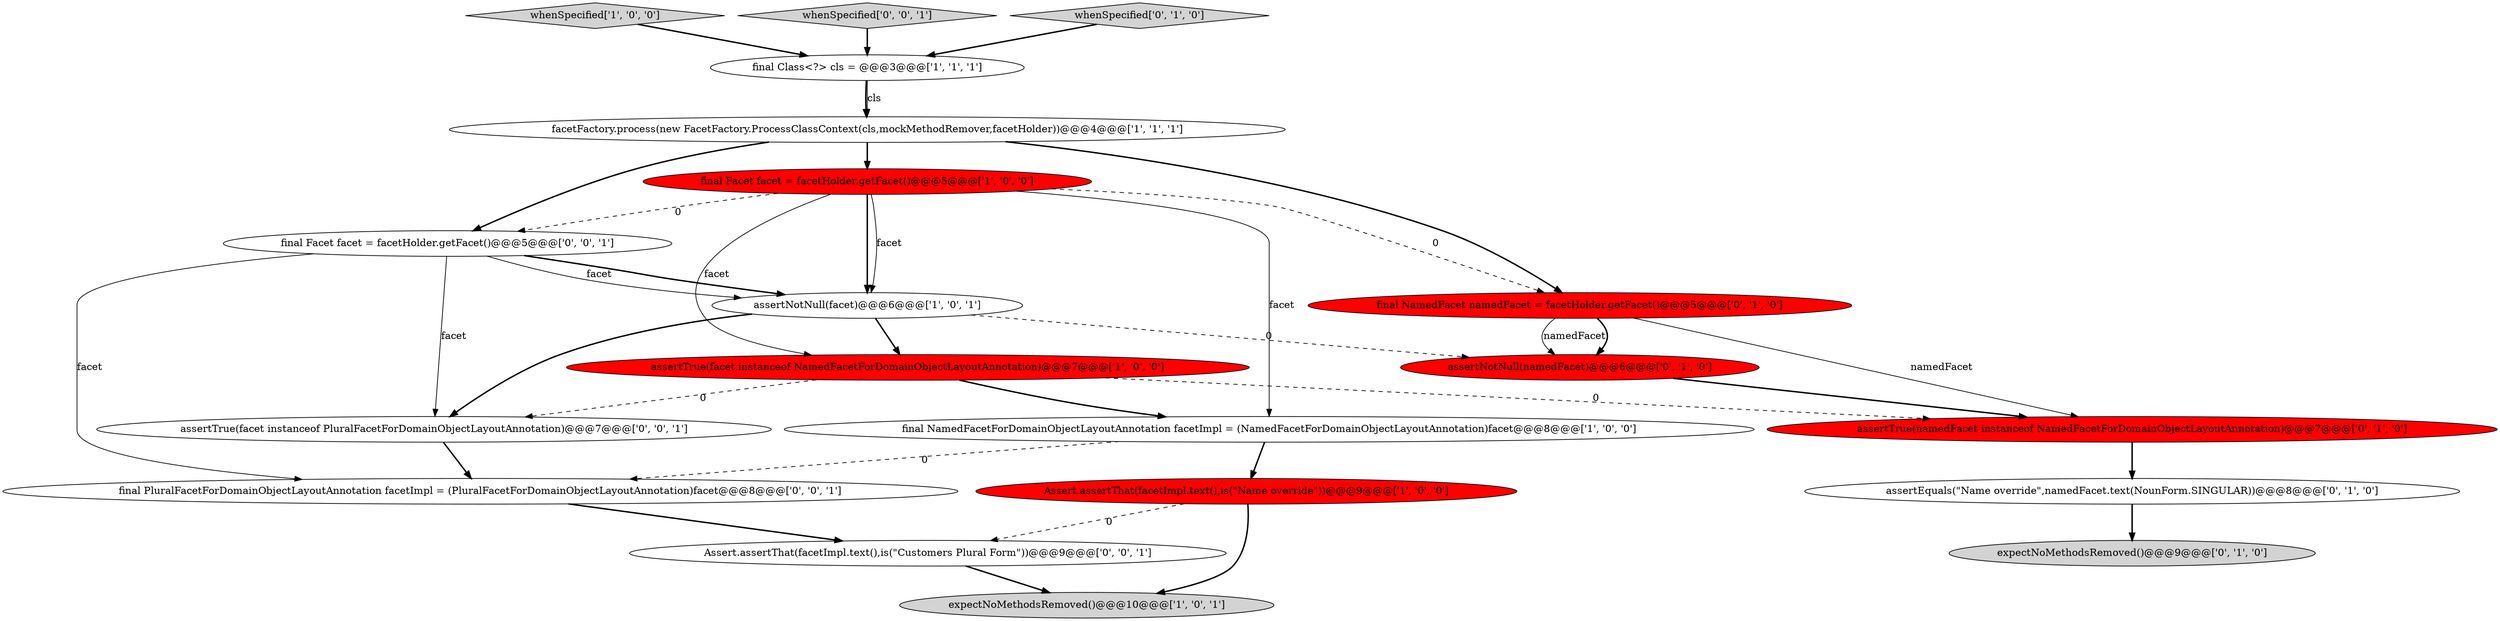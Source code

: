 digraph {
6 [style = filled, label = "assertNotNull(facet)@@@6@@@['1', '0', '1']", fillcolor = white, shape = ellipse image = "AAA0AAABBB1BBB"];
18 [style = filled, label = "assertTrue(facet instanceof PluralFacetForDomainObjectLayoutAnnotation)@@@7@@@['0', '0', '1']", fillcolor = white, shape = ellipse image = "AAA0AAABBB3BBB"];
1 [style = filled, label = "facetFactory.process(new FacetFactory.ProcessClassContext(cls,mockMethodRemover,facetHolder))@@@4@@@['1', '1', '1']", fillcolor = white, shape = ellipse image = "AAA0AAABBB1BBB"];
7 [style = filled, label = "final NamedFacetForDomainObjectLayoutAnnotation facetImpl = (NamedFacetForDomainObjectLayoutAnnotation)facet@@@8@@@['1', '0', '0']", fillcolor = white, shape = ellipse image = "AAA0AAABBB1BBB"];
5 [style = filled, label = "whenSpecified['1', '0', '0']", fillcolor = lightgray, shape = diamond image = "AAA0AAABBB1BBB"];
8 [style = filled, label = "final Class<?> cls = @@@3@@@['1', '1', '1']", fillcolor = white, shape = ellipse image = "AAA0AAABBB1BBB"];
16 [style = filled, label = "whenSpecified['0', '0', '1']", fillcolor = lightgray, shape = diamond image = "AAA0AAABBB3BBB"];
17 [style = filled, label = "final PluralFacetForDomainObjectLayoutAnnotation facetImpl = (PluralFacetForDomainObjectLayoutAnnotation)facet@@@8@@@['0', '0', '1']", fillcolor = white, shape = ellipse image = "AAA0AAABBB3BBB"];
0 [style = filled, label = "assertTrue(facet instanceof NamedFacetForDomainObjectLayoutAnnotation)@@@7@@@['1', '0', '0']", fillcolor = red, shape = ellipse image = "AAA1AAABBB1BBB"];
19 [style = filled, label = "Assert.assertThat(facetImpl.text(),is(\"Customers Plural Form\"))@@@9@@@['0', '0', '1']", fillcolor = white, shape = ellipse image = "AAA0AAABBB3BBB"];
4 [style = filled, label = "final Facet facet = facetHolder.getFacet()@@@5@@@['1', '0', '0']", fillcolor = red, shape = ellipse image = "AAA1AAABBB1BBB"];
14 [style = filled, label = "whenSpecified['0', '1', '0']", fillcolor = lightgray, shape = diamond image = "AAA0AAABBB2BBB"];
12 [style = filled, label = "assertNotNull(namedFacet)@@@6@@@['0', '1', '0']", fillcolor = red, shape = ellipse image = "AAA1AAABBB2BBB"];
13 [style = filled, label = "assertTrue(namedFacet instanceof NamedFacetForDomainObjectLayoutAnnotation)@@@7@@@['0', '1', '0']", fillcolor = red, shape = ellipse image = "AAA1AAABBB2BBB"];
11 [style = filled, label = "expectNoMethodsRemoved()@@@9@@@['0', '1', '0']", fillcolor = lightgray, shape = ellipse image = "AAA0AAABBB2BBB"];
15 [style = filled, label = "final Facet facet = facetHolder.getFacet()@@@5@@@['0', '0', '1']", fillcolor = white, shape = ellipse image = "AAA0AAABBB3BBB"];
9 [style = filled, label = "assertEquals(\"Name override\",namedFacet.text(NounForm.SINGULAR))@@@8@@@['0', '1', '0']", fillcolor = white, shape = ellipse image = "AAA0AAABBB2BBB"];
3 [style = filled, label = "Assert.assertThat(facetImpl.text(),is(\"Name override\"))@@@9@@@['1', '0', '0']", fillcolor = red, shape = ellipse image = "AAA1AAABBB1BBB"];
10 [style = filled, label = "final NamedFacet namedFacet = facetHolder.getFacet()@@@5@@@['0', '1', '0']", fillcolor = red, shape = ellipse image = "AAA1AAABBB2BBB"];
2 [style = filled, label = "expectNoMethodsRemoved()@@@10@@@['1', '0', '1']", fillcolor = lightgray, shape = ellipse image = "AAA0AAABBB1BBB"];
5->8 [style = bold, label=""];
1->4 [style = bold, label=""];
9->11 [style = bold, label=""];
16->8 [style = bold, label=""];
15->6 [style = solid, label="facet"];
4->6 [style = bold, label=""];
7->17 [style = dashed, label="0"];
6->18 [style = bold, label=""];
1->15 [style = bold, label=""];
10->13 [style = solid, label="namedFacet"];
10->12 [style = solid, label="namedFacet"];
18->17 [style = bold, label=""];
15->6 [style = bold, label=""];
6->0 [style = bold, label=""];
19->2 [style = bold, label=""];
17->19 [style = bold, label=""];
7->3 [style = bold, label=""];
0->7 [style = bold, label=""];
6->12 [style = dashed, label="0"];
3->19 [style = dashed, label="0"];
4->6 [style = solid, label="facet"];
8->1 [style = bold, label=""];
12->13 [style = bold, label=""];
3->2 [style = bold, label=""];
10->12 [style = bold, label=""];
4->7 [style = solid, label="facet"];
4->15 [style = dashed, label="0"];
4->0 [style = solid, label="facet"];
0->13 [style = dashed, label="0"];
8->1 [style = solid, label="cls"];
0->18 [style = dashed, label="0"];
15->17 [style = solid, label="facet"];
14->8 [style = bold, label=""];
13->9 [style = bold, label=""];
4->10 [style = dashed, label="0"];
1->10 [style = bold, label=""];
15->18 [style = solid, label="facet"];
}

